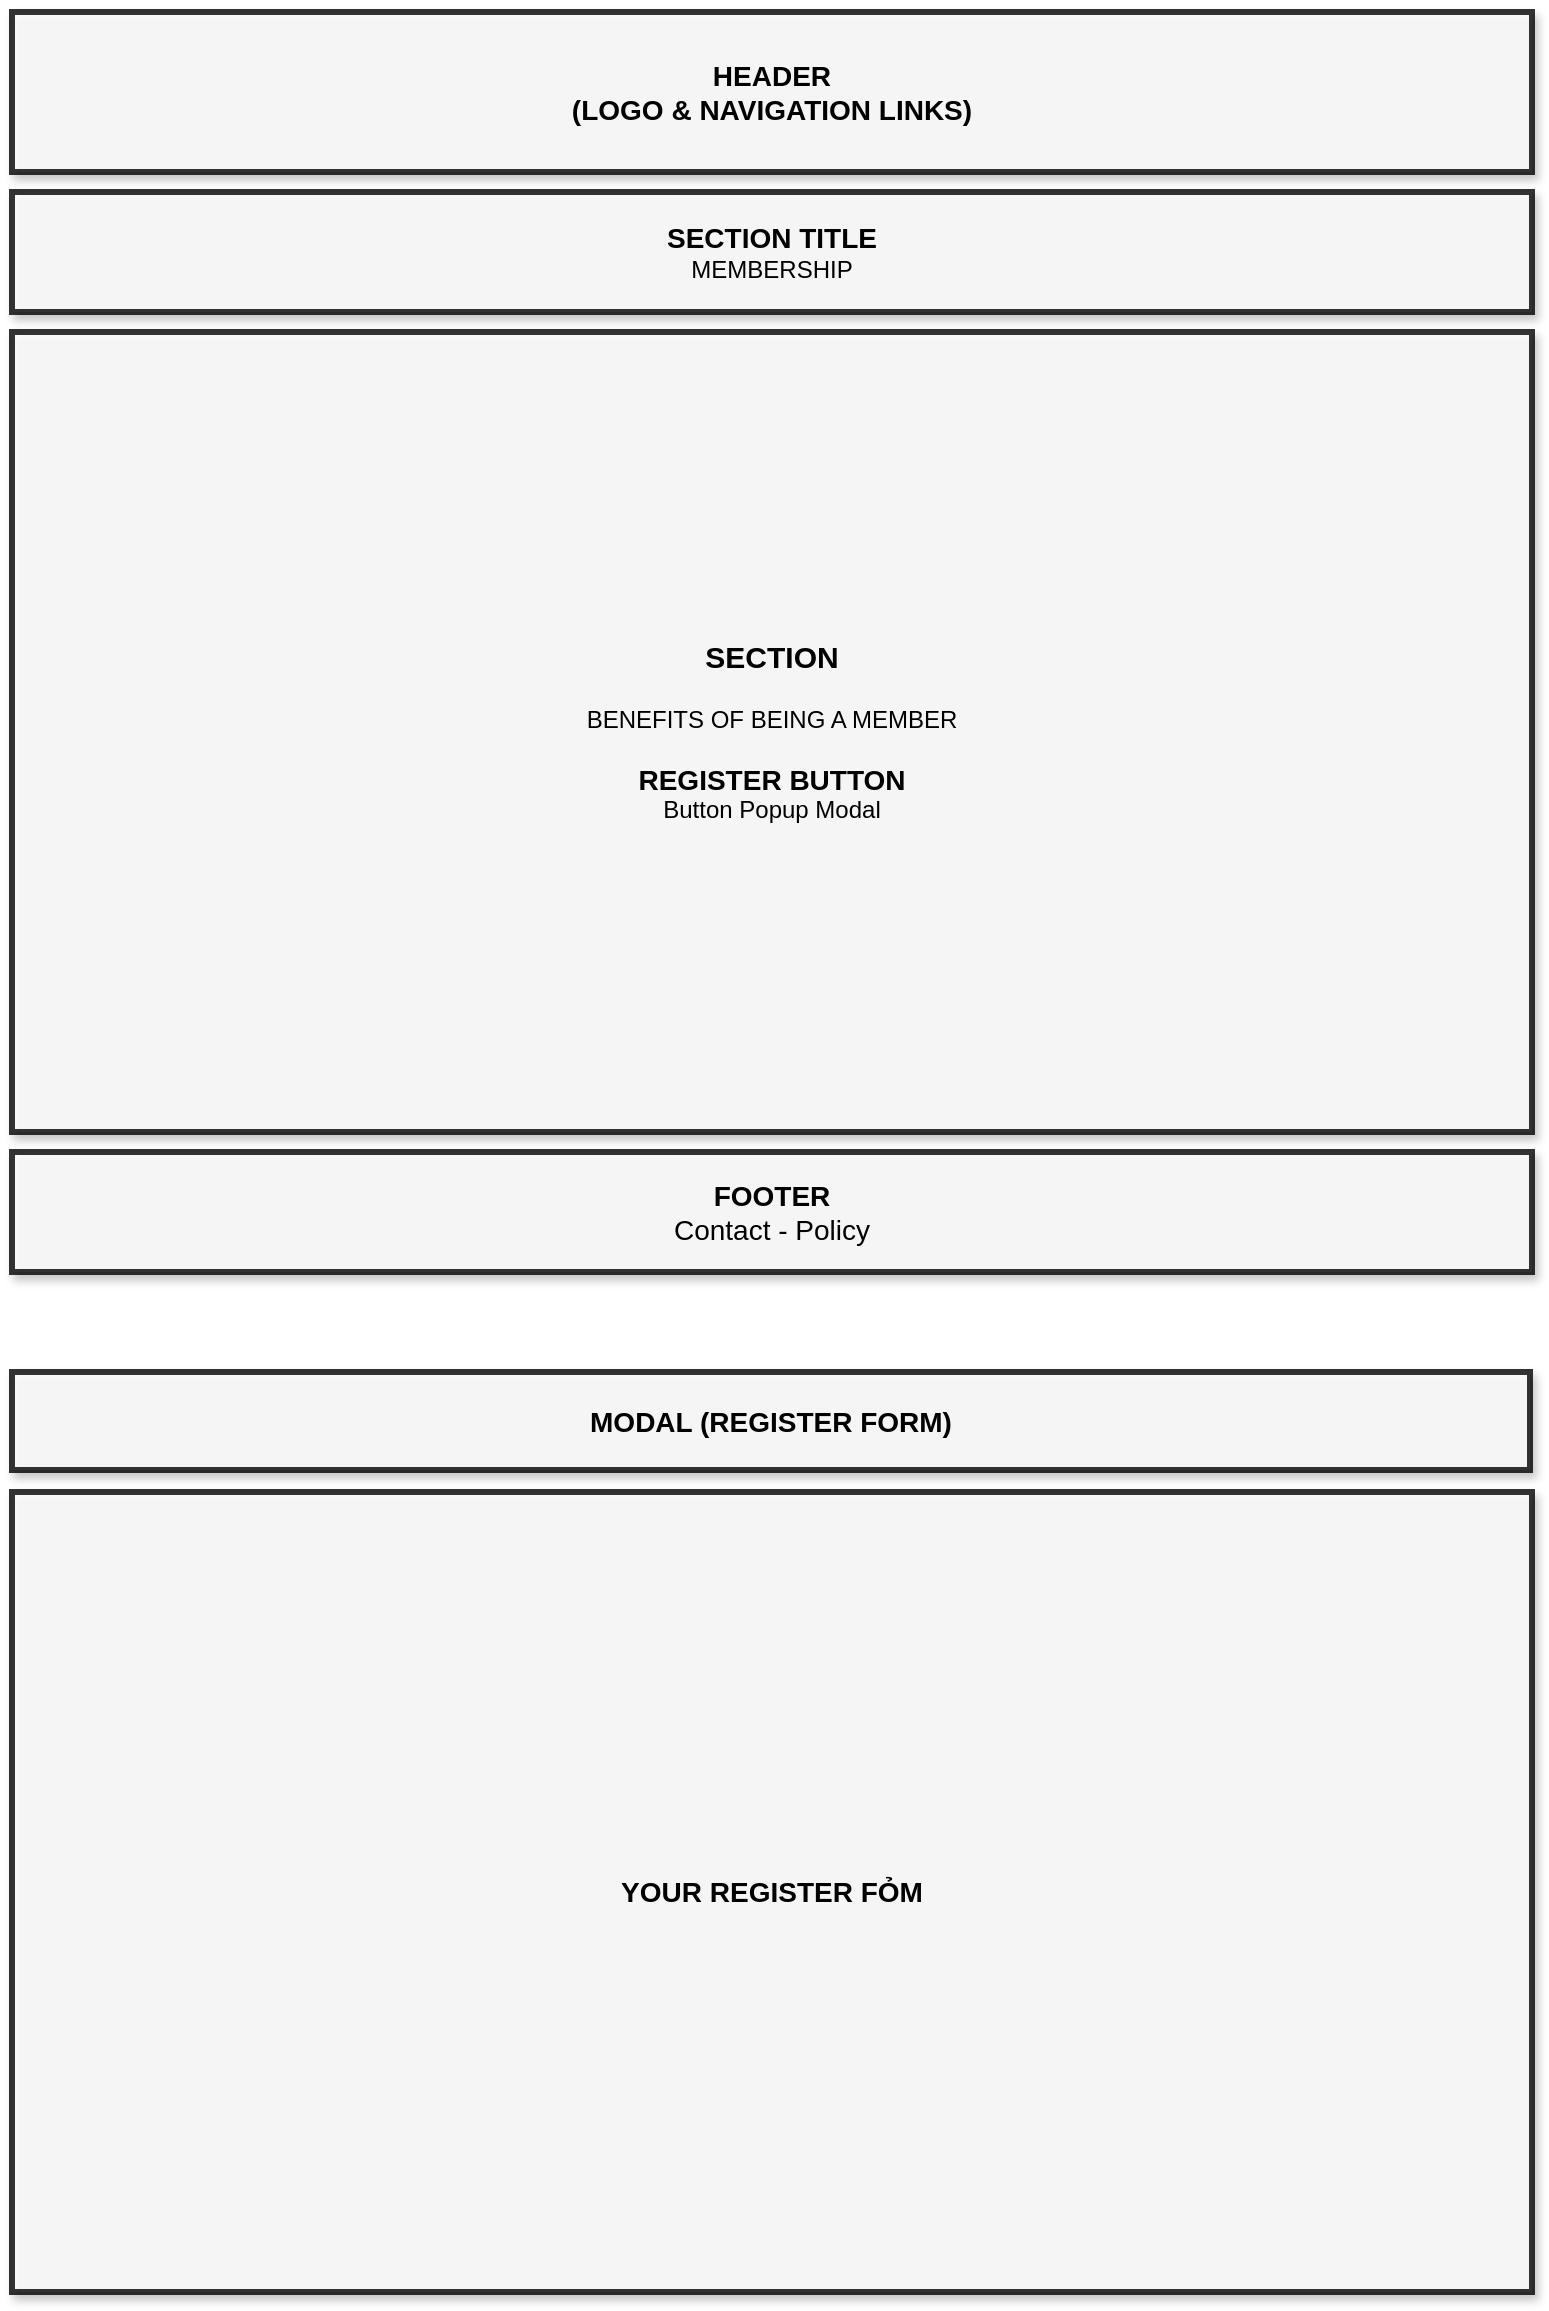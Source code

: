<mxfile version="15.4.0" type="device"><diagram id="HQms3S6TL3cXugEfNB8I" name="Page-1"><mxGraphModel dx="1024" dy="592" grid="0" gridSize="10" guides="1" tooltips="1" connect="1" arrows="1" fold="1" page="1" pageScale="1" pageWidth="850" pageHeight="1100" math="0" shadow="0"><root><mxCell id="0"/><mxCell id="1" parent="0"/><mxCell id="ml-1Fm58E8HC-hZ9YgRZ-1" value="&lt;font style=&quot;font-size: 14px&quot;&gt;&lt;b&gt;HEADER&lt;br&gt;(LOGO &amp;amp; NAVIGATION LINKS)&lt;/b&gt;&lt;/font&gt;" style="whiteSpace=wrap;html=1;strokeWidth=3;perimeterSpacing=0;opacity=80;shadow=1;" vertex="1" parent="1"><mxGeometry x="40" y="60" width="760" height="80" as="geometry"/></mxCell><mxCell id="ml-1Fm58E8HC-hZ9YgRZ-2" value="&lt;font&gt;&lt;b&gt;&lt;font style=&quot;font-size: 14px&quot;&gt;SECTION TITLE&lt;/font&gt;&lt;/b&gt;&lt;br&gt;&amp;nbsp;MEMBERSHIP&amp;nbsp;&lt;/font&gt;" style="whiteSpace=wrap;html=1;strokeWidth=3;perimeterSpacing=0;opacity=80;shadow=1;" vertex="1" parent="1"><mxGeometry x="40" y="150" width="760" height="60" as="geometry"/></mxCell><mxCell id="ml-1Fm58E8HC-hZ9YgRZ-3" value="&lt;b&gt;&lt;font style=&quot;font-size: 15px&quot;&gt;SECTION&lt;/font&gt;&lt;/b&gt;&lt;font&gt;&lt;b&gt;&lt;font style=&quot;font-size: 14px&quot;&gt;&lt;br&gt;&lt;/font&gt;&lt;/b&gt;&lt;br&gt;BENEFITS OF BEING A MEMBER&lt;br&gt;&lt;br&gt;&lt;b style=&quot;font-size: 14px&quot;&gt;REGISTER BUTTON&lt;br&gt;&lt;/b&gt;Button Popup Modal&lt;br&gt;&lt;/font&gt;" style="whiteSpace=wrap;html=1;strokeWidth=3;perimeterSpacing=0;opacity=80;shadow=1;" vertex="1" parent="1"><mxGeometry x="40" y="220" width="760" height="400" as="geometry"/></mxCell><mxCell id="ml-1Fm58E8HC-hZ9YgRZ-4" value="&lt;font style=&quot;font-size: 14px&quot;&gt;&lt;b&gt;FOOTER&lt;/b&gt;&lt;br&gt;Contact - Policy&lt;/font&gt;" style="whiteSpace=wrap;html=1;strokeWidth=3;perimeterSpacing=0;opacity=80;shadow=1;" vertex="1" parent="1"><mxGeometry x="40" y="630" width="760" height="60" as="geometry"/></mxCell><mxCell id="ml-1Fm58E8HC-hZ9YgRZ-5" value="&lt;font&gt;&lt;span style=&quot;font-size: 14px&quot;&gt;&lt;b&gt;YOUR REGISTER FỎM&lt;/b&gt;&lt;/span&gt;&lt;br&gt;&lt;/font&gt;" style="whiteSpace=wrap;html=1;strokeWidth=3;perimeterSpacing=0;opacity=80;shadow=1;" vertex="1" parent="1"><mxGeometry x="40" y="800" width="760" height="400" as="geometry"/></mxCell><mxCell id="ml-1Fm58E8HC-hZ9YgRZ-6" value="&lt;b style=&quot;font-size: 14px&quot;&gt;MODAL (REGISTER FORM)&lt;br&gt;&lt;/b&gt;" style="whiteSpace=wrap;html=1;strokeWidth=3;perimeterSpacing=0;opacity=80;shadow=1;" vertex="1" parent="1"><mxGeometry x="40" y="740" width="759" height="49" as="geometry"/></mxCell></root></mxGraphModel></diagram></mxfile>